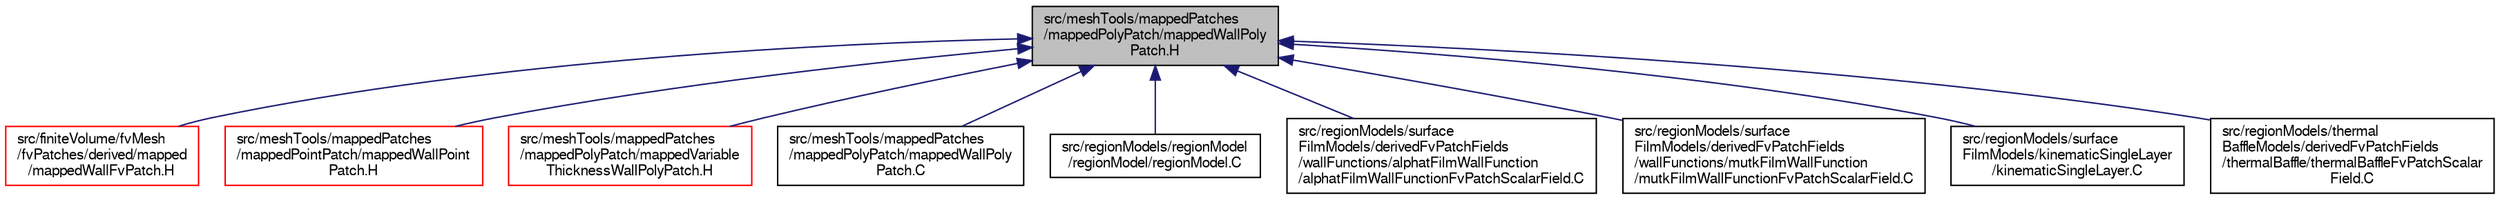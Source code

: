 digraph "src/meshTools/mappedPatches/mappedPolyPatch/mappedWallPolyPatch.H"
{
  bgcolor="transparent";
  edge [fontname="FreeSans",fontsize="10",labelfontname="FreeSans",labelfontsize="10"];
  node [fontname="FreeSans",fontsize="10",shape=record];
  Node199 [label="src/meshTools/mappedPatches\l/mappedPolyPatch/mappedWallPoly\lPatch.H",height=0.2,width=0.4,color="black", fillcolor="grey75", style="filled", fontcolor="black"];
  Node199 -> Node200 [dir="back",color="midnightblue",fontsize="10",style="solid",fontname="FreeSans"];
  Node200 [label="src/finiteVolume/fvMesh\l/fvPatches/derived/mapped\l/mappedWallFvPatch.H",height=0.2,width=0.4,color="red",URL="$a03656.html"];
  Node199 -> Node202 [dir="back",color="midnightblue",fontsize="10",style="solid",fontname="FreeSans"];
  Node202 [label="src/meshTools/mappedPatches\l/mappedPointPatch/mappedWallPoint\lPatch.H",height=0.2,width=0.4,color="red",URL="$a07589.html"];
  Node199 -> Node204 [dir="back",color="midnightblue",fontsize="10",style="solid",fontname="FreeSans"];
  Node204 [label="src/meshTools/mappedPatches\l/mappedPolyPatch/mappedVariable\lThicknessWallPolyPatch.H",height=0.2,width=0.4,color="red",URL="$a07613.html"];
  Node199 -> Node209 [dir="back",color="midnightblue",fontsize="10",style="solid",fontname="FreeSans"];
  Node209 [label="src/meshTools/mappedPatches\l/mappedPolyPatch/mappedWallPoly\lPatch.C",height=0.2,width=0.4,color="black",URL="$a07616.html"];
  Node199 -> Node210 [dir="back",color="midnightblue",fontsize="10",style="solid",fontname="FreeSans"];
  Node210 [label="src/regionModels/regionModel\l/regionModel/regionModel.C",height=0.2,width=0.4,color="black",URL="$a14084.html"];
  Node199 -> Node211 [dir="back",color="midnightblue",fontsize="10",style="solid",fontname="FreeSans"];
  Node211 [label="src/regionModels/surface\lFilmModels/derivedFvPatchFields\l/wallFunctions/alphatFilmWallFunction\l/alphatFilmWallFunctionFvPatchScalarField.C",height=0.2,width=0.4,color="black",URL="$a14159.html"];
  Node199 -> Node212 [dir="back",color="midnightblue",fontsize="10",style="solid",fontname="FreeSans"];
  Node212 [label="src/regionModels/surface\lFilmModels/derivedFvPatchFields\l/wallFunctions/mutkFilmWallFunction\l/mutkFilmWallFunctionFvPatchScalarField.C",height=0.2,width=0.4,color="black",URL="$a14165.html"];
  Node199 -> Node213 [dir="back",color="midnightblue",fontsize="10",style="solid",fontname="FreeSans"];
  Node213 [label="src/regionModels/surface\lFilmModels/kinematicSingleLayer\l/kinematicSingleLayer.C",height=0.2,width=0.4,color="black",URL="$a14171.html"];
  Node199 -> Node214 [dir="back",color="midnightblue",fontsize="10",style="solid",fontname="FreeSans"];
  Node214 [label="src/regionModels/thermal\lBaffleModels/derivedFvPatchFields\l/thermalBaffle/thermalBaffleFvPatchScalar\lField.C",height=0.2,width=0.4,color="black",URL="$a14417.html"];
}

